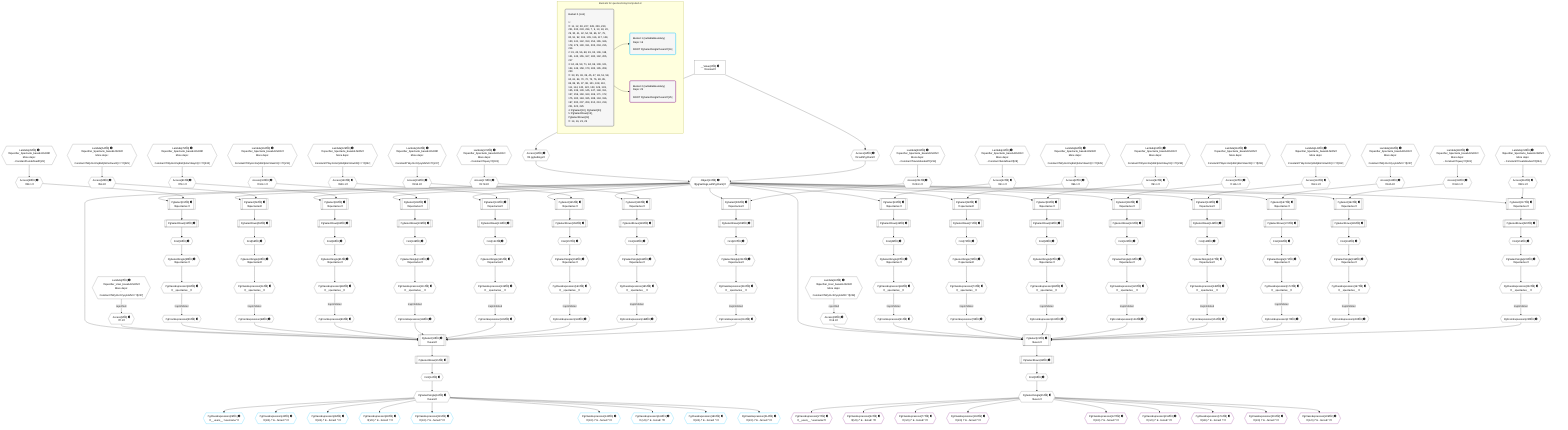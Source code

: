 %%{init: {'themeVariables': { 'fontSize': '12px'}}}%%
graph TD
    classDef path fill:#eee,stroke:#000,color:#000
    classDef plan fill:#fff,stroke-width:1px,color:#000
    classDef itemplan fill:#fff,stroke-width:2px,color:#000
    classDef unbatchedplan fill:#dff,stroke-width:1px,color:#000
    classDef sideeffectplan fill:#fcc,stroke-width:2px,color:#000
    classDef bucket fill:#f6f6f6,color:#000,stroke-width:2px,text-align:left

    subgraph "Buckets for queries/relay/computed-id"
    Bucket0("Bucket 0 (root)<br /><br />1: <br />ᐳ: 11, 12, 28, 227, 228, 229, 230, 231, 232, 233, 234, 7, 9, 13, 18, 20, 29, 30, 41, 42, 54, 55, 66, 67, 79, 80, 91, 92, 104, 105, 116, 117, 129, 130, 141, 142, 153, 154, 165, 166, 178, 179, 190, 191, 203, 204, 215, 216<br />2: 31, 43, 56, 68, 81, 93, 106, 118, 131, 143, 155, 167, 180, 192, 205, 217<br />3: 34, 46, 59, 71, 84, 96, 109, 121, 134, 146, 158, 170, 183, 195, 208, 220<br />ᐳ: 33, 35, 36, 39, 45, 47, 48, 51, 58, 60, 61, 64, 70, 72, 73, 76, 83, 85, 86, 89, 95, 97, 98, 101, 108, 110, 111, 114, 120, 122, 123, 126, 133, 135, 136, 139, 145, 147, 148, 151, 157, 159, 160, 163, 169, 171, 172, 175, 182, 184, 185, 188, 194, 196, 197, 200, 207, 209, 210, 213, 219, 221, 222, 225<br />4: PgSelect[10], PgSelect[21]<br />5: PgSelectRows[15], PgSelectRows[24]<br />ᐳ: 14, 16, 23, 25"):::bucket
    Bucket1("Bucket 1 (nullableBoundary)<br />Deps: 16<br /><br />ROOT PgSelectSingleᐸusersᐳ[16]"):::bucket
    Bucket2("Bucket 2 (nullableBoundary)<br />Deps: 25<br /><br />ROOT PgSelectSingleᐸusersᐳ[25]"):::bucket
    end
    Bucket0 --> Bucket1 & Bucket2

    %% plan dependencies
    PgSelect10[["PgSelect[10∈0] ➊<br />ᐸusersᐳ"]]:::plan
    Object13{{"Object[13∈0] ➊<br />ᐸ{pgSettings,withPgClient}ᐳ"}}:::plan
    Access9{{"Access[9∈0] ➊<br />ᐸ7.1ᐳ"}}:::plan
    PgFromExpression39{{"PgFromExpression[39∈0] ➊"}}:::plan
    PgFromExpression64{{"PgFromExpression[64∈0] ➊"}}:::plan
    PgFromExpression89{{"PgFromExpression[89∈0] ➊"}}:::plan
    PgFromExpression114{{"PgFromExpression[114∈0] ➊"}}:::plan
    PgFromExpression139{{"PgFromExpression[139∈0] ➊"}}:::plan
    PgFromExpression163{{"PgFromExpression[163∈0] ➊"}}:::plan
    PgFromExpression188{{"PgFromExpression[188∈0] ➊"}}:::plan
    PgFromExpression213{{"PgFromExpression[213∈0] ➊"}}:::plan
    Object13 & Access9 & PgFromExpression39 & PgFromExpression64 & PgFromExpression89 & PgFromExpression114 & PgFromExpression139 & PgFromExpression163 & PgFromExpression188 & PgFromExpression213 --> PgSelect10
    PgSelect21[["PgSelect[21∈0] ➊<br />ᐸusersᐳ"]]:::plan
    Access20{{"Access[20∈0] ➊<br />ᐸ18.1ᐳ"}}:::plan
    PgFromExpression51{{"PgFromExpression[51∈0] ➊"}}:::plan
    PgFromExpression76{{"PgFromExpression[76∈0] ➊"}}:::plan
    PgFromExpression101{{"PgFromExpression[101∈0] ➊"}}:::plan
    PgFromExpression126{{"PgFromExpression[126∈0] ➊"}}:::plan
    PgFromExpression151{{"PgFromExpression[151∈0] ➊"}}:::plan
    PgFromExpression175{{"PgFromExpression[175∈0] ➊"}}:::plan
    PgFromExpression200{{"PgFromExpression[200∈0] ➊"}}:::plan
    PgFromExpression225{{"PgFromExpression[225∈0] ➊"}}:::plan
    Object13 & Access20 & PgFromExpression51 & PgFromExpression76 & PgFromExpression101 & PgFromExpression126 & PgFromExpression151 & PgFromExpression175 & PgFromExpression200 & PgFromExpression225 --> PgSelect21
    Access11{{"Access[11∈0] ➊<br />ᐸ2.pgSettingsᐳ"}}:::plan
    Access12{{"Access[12∈0] ➊<br />ᐸ2.withPgClientᐳ"}}:::plan
    Access11 & Access12 --> Object13
    PgSelect31[["PgSelect[31∈0] ➊<br />ᐸspectaclesᐳ"]]:::plan
    Access30{{"Access[30∈0] ➊<br />ᐸ29.1ᐳ"}}:::plan
    Object13 & Access30 --> PgSelect31
    PgSelect43[["PgSelect[43∈0] ➊<br />ᐸspectaclesᐳ"]]:::plan
    Access42{{"Access[42∈0] ➊<br />ᐸ41.1ᐳ"}}:::plan
    Object13 & Access42 --> PgSelect43
    PgSelect56[["PgSelect[56∈0] ➊<br />ᐸspectaclesᐳ"]]:::plan
    Access55{{"Access[55∈0] ➊<br />ᐸ54.1ᐳ"}}:::plan
    Object13 & Access55 --> PgSelect56
    PgSelect68[["PgSelect[68∈0] ➊<br />ᐸspectaclesᐳ"]]:::plan
    Access67{{"Access[67∈0] ➊<br />ᐸ66.1ᐳ"}}:::plan
    Object13 & Access67 --> PgSelect68
    PgSelect81[["PgSelect[81∈0] ➊<br />ᐸspectaclesᐳ"]]:::plan
    Access80{{"Access[80∈0] ➊<br />ᐸ79.1ᐳ"}}:::plan
    Object13 & Access80 --> PgSelect81
    PgSelect93[["PgSelect[93∈0] ➊<br />ᐸspectaclesᐳ"]]:::plan
    Access92{{"Access[92∈0] ➊<br />ᐸ91.1ᐳ"}}:::plan
    Object13 & Access92 --> PgSelect93
    PgSelect106[["PgSelect[106∈0] ➊<br />ᐸspectaclesᐳ"]]:::plan
    Access105{{"Access[105∈0] ➊<br />ᐸ104.1ᐳ"}}:::plan
    Object13 & Access105 --> PgSelect106
    PgSelect118[["PgSelect[118∈0] ➊<br />ᐸspectaclesᐳ"]]:::plan
    Access117{{"Access[117∈0] ➊<br />ᐸ116.1ᐳ"}}:::plan
    Object13 & Access117 --> PgSelect118
    PgSelect131[["PgSelect[131∈0] ➊<br />ᐸspectaclesᐳ"]]:::plan
    Access130{{"Access[130∈0] ➊<br />ᐸ129.1ᐳ"}}:::plan
    Object13 & Access130 --> PgSelect131
    PgSelect143[["PgSelect[143∈0] ➊<br />ᐸspectaclesᐳ"]]:::plan
    Access142{{"Access[142∈0] ➊<br />ᐸ141.1ᐳ"}}:::plan
    Object13 & Access142 --> PgSelect143
    PgSelect155[["PgSelect[155∈0] ➊<br />ᐸspectaclesᐳ"]]:::plan
    Access154{{"Access[154∈0] ➊<br />ᐸ153.1ᐳ"}}:::plan
    Object13 & Access154 --> PgSelect155
    PgSelect167[["PgSelect[167∈0] ➊<br />ᐸspectaclesᐳ"]]:::plan
    Access166{{"Access[166∈0] ➊<br />ᐸ165.1ᐳ"}}:::plan
    Object13 & Access166 --> PgSelect167
    PgSelect180[["PgSelect[180∈0] ➊<br />ᐸspectaclesᐳ"]]:::plan
    Access179{{"Access[179∈0] ➊<br />ᐸ178.1ᐳ"}}:::plan
    Object13 & Access179 --> PgSelect180
    PgSelect192[["PgSelect[192∈0] ➊<br />ᐸspectaclesᐳ"]]:::plan
    Access191{{"Access[191∈0] ➊<br />ᐸ190.1ᐳ"}}:::plan
    Object13 & Access191 --> PgSelect192
    PgSelect205[["PgSelect[205∈0] ➊<br />ᐸspectaclesᐳ"]]:::plan
    Access204{{"Access[204∈0] ➊<br />ᐸ203.1ᐳ"}}:::plan
    Object13 & Access204 --> PgSelect205
    PgSelect217[["PgSelect[217∈0] ➊<br />ᐸspectaclesᐳ"]]:::plan
    Access216{{"Access[216∈0] ➊<br />ᐸ215.1ᐳ"}}:::plan
    Object13 & Access216 --> PgSelect217
    Lambda7{{"Lambda[7∈0] ➊<br />ᐸspecifier_User_base64JSONᐳ<br />More deps:<br />- Constantᐸ'WyJ1c2VycyIsMV0='ᐳ[227]"}}:::plan
    Lambda7 -->|rejectNull| Access9
    __Value2["__Value[2∈0] ➊<br />ᐸcontextᐳ"]:::plan
    __Value2 --> Access11
    __Value2 --> Access12
    First14{{"First[14∈0] ➊"}}:::plan
    PgSelectRows15[["PgSelectRows[15∈0] ➊"]]:::plan
    PgSelectRows15 --> First14
    PgSelect10 --> PgSelectRows15
    PgSelectSingle16{{"PgSelectSingle[16∈0] ➊<br />ᐸusersᐳ"}}:::plan
    First14 --> PgSelectSingle16
    Lambda18{{"Lambda[18∈0] ➊<br />ᐸspecifier_User_base64JSONᐳ<br />More deps:<br />- Constantᐸ'WyJ1c2VycyIsMl0='ᐳ[228]"}}:::plan
    Lambda18 -->|rejectNull| Access20
    First23{{"First[23∈0] ➊"}}:::plan
    PgSelectRows24[["PgSelectRows[24∈0] ➊"]]:::plan
    PgSelectRows24 --> First23
    PgSelect21 --> PgSelectRows24
    PgSelectSingle25{{"PgSelectSingle[25∈0] ➊<br />ᐸusersᐳ"}}:::plan
    First23 --> PgSelectSingle25
    Lambda29{{"Lambda[29∈0] ➊<br />ᐸspecifier_Spectacle_base64JSONᐳ<br />More deps:<br />- Constantᐸundefinedᐳ[28]"}}:::plan
    Lambda29 --> Access30
    First33{{"First[33∈0] ➊"}}:::plan
    PgSelectRows34[["PgSelectRows[34∈0] ➊"]]:::plan
    PgSelectRows34 --> First33
    PgSelect31 --> PgSelectRows34
    PgSelectSingle35{{"PgSelectSingle[35∈0] ➊<br />ᐸspectaclesᐳ"}}:::plan
    First33 --> PgSelectSingle35
    PgClassExpression36{{"PgClassExpression[36∈0] ➊<br />ᐸ__spectacles__ᐳ"}}:::plan
    PgSelectSingle35 --> PgClassExpression36
    PgClassExpression36 -->|trapInhibited| PgFromExpression39
    Lambda41{{"Lambda[41∈0] ➊<br />ᐸspecifier_Spectacle_base64JSONᐳ<br />More deps:<br />- Constantᐸundefinedᐳ[28]"}}:::plan
    Lambda41 --> Access42
    First45{{"First[45∈0] ➊"}}:::plan
    PgSelectRows46[["PgSelectRows[46∈0] ➊"]]:::plan
    PgSelectRows46 --> First45
    PgSelect43 --> PgSelectRows46
    PgSelectSingle47{{"PgSelectSingle[47∈0] ➊<br />ᐸspectaclesᐳ"}}:::plan
    First45 --> PgSelectSingle47
    PgClassExpression48{{"PgClassExpression[48∈0] ➊<br />ᐸ__spectacles__ᐳ"}}:::plan
    PgSelectSingle47 --> PgClassExpression48
    PgClassExpression48 -->|trapInhibited| PgFromExpression51
    Lambda54{{"Lambda[54∈0] ➊<br />ᐸspecifier_Spectacle_base64JSONᐳ<br />More deps:<br />- Constantᐸ'WyJzcGVjdGFjbGVzIiwxXQ=='ᐳ[229]"}}:::plan
    Lambda54 --> Access55
    First58{{"First[58∈0] ➊"}}:::plan
    PgSelectRows59[["PgSelectRows[59∈0] ➊"]]:::plan
    PgSelectRows59 --> First58
    PgSelect56 --> PgSelectRows59
    PgSelectSingle60{{"PgSelectSingle[60∈0] ➊<br />ᐸspectaclesᐳ"}}:::plan
    First58 --> PgSelectSingle60
    PgClassExpression61{{"PgClassExpression[61∈0] ➊<br />ᐸ__spectacles__ᐳ"}}:::plan
    PgSelectSingle60 --> PgClassExpression61
    PgClassExpression61 -->|trapInhibited| PgFromExpression64
    Lambda66{{"Lambda[66∈0] ➊<br />ᐸspecifier_Spectacle_base64JSONᐳ<br />More deps:<br />- Constantᐸ'WyJzcGVjdGFjbGVzIiwxXQ=='ᐳ[229]"}}:::plan
    Lambda66 --> Access67
    First70{{"First[70∈0] ➊"}}:::plan
    PgSelectRows71[["PgSelectRows[71∈0] ➊"]]:::plan
    PgSelectRows71 --> First70
    PgSelect68 --> PgSelectRows71
    PgSelectSingle72{{"PgSelectSingle[72∈0] ➊<br />ᐸspectaclesᐳ"}}:::plan
    First70 --> PgSelectSingle72
    PgClassExpression73{{"PgClassExpression[73∈0] ➊<br />ᐸ__spectacles__ᐳ"}}:::plan
    PgSelectSingle72 --> PgClassExpression73
    PgClassExpression73 -->|trapInhibited| PgFromExpression76
    Lambda79{{"Lambda[79∈0] ➊<br />ᐸspecifier_Spectacle_base64JSONᐳ<br />More deps:<br />- Constantᐸ'WyJzcGVjdGFjbGVzIiwyXQ=='ᐳ[230]"}}:::plan
    Lambda79 --> Access80
    First83{{"First[83∈0] ➊"}}:::plan
    PgSelectRows84[["PgSelectRows[84∈0] ➊"]]:::plan
    PgSelectRows84 --> First83
    PgSelect81 --> PgSelectRows84
    PgSelectSingle85{{"PgSelectSingle[85∈0] ➊<br />ᐸspectaclesᐳ"}}:::plan
    First83 --> PgSelectSingle85
    PgClassExpression86{{"PgClassExpression[86∈0] ➊<br />ᐸ__spectacles__ᐳ"}}:::plan
    PgSelectSingle85 --> PgClassExpression86
    PgClassExpression86 -->|trapInhibited| PgFromExpression89
    Lambda91{{"Lambda[91∈0] ➊<br />ᐸspecifier_Spectacle_base64JSONᐳ<br />More deps:<br />- Constantᐸ'WyJzcGVjdGFjbGVzIiwyXQ=='ᐳ[230]"}}:::plan
    Lambda91 --> Access92
    First95{{"First[95∈0] ➊"}}:::plan
    PgSelectRows96[["PgSelectRows[96∈0] ➊"]]:::plan
    PgSelectRows96 --> First95
    PgSelect93 --> PgSelectRows96
    PgSelectSingle97{{"PgSelectSingle[97∈0] ➊<br />ᐸspectaclesᐳ"}}:::plan
    First95 --> PgSelectSingle97
    PgClassExpression98{{"PgClassExpression[98∈0] ➊<br />ᐸ__spectacles__ᐳ"}}:::plan
    PgSelectSingle97 --> PgClassExpression98
    PgClassExpression98 -->|trapInhibited| PgFromExpression101
    Lambda104{{"Lambda[104∈0] ➊<br />ᐸspecifier_Spectacle_base64JSONᐳ<br />More deps:<br />- Constantᐸ'WyJzcGVjdGFjbGVzIiwzXQ=='ᐳ[231]"}}:::plan
    Lambda104 --> Access105
    First108{{"First[108∈0] ➊"}}:::plan
    PgSelectRows109[["PgSelectRows[109∈0] ➊"]]:::plan
    PgSelectRows109 --> First108
    PgSelect106 --> PgSelectRows109
    PgSelectSingle110{{"PgSelectSingle[110∈0] ➊<br />ᐸspectaclesᐳ"}}:::plan
    First108 --> PgSelectSingle110
    PgClassExpression111{{"PgClassExpression[111∈0] ➊<br />ᐸ__spectacles__ᐳ"}}:::plan
    PgSelectSingle110 --> PgClassExpression111
    PgClassExpression111 -->|trapInhibited| PgFromExpression114
    Lambda116{{"Lambda[116∈0] ➊<br />ᐸspecifier_Spectacle_base64JSONᐳ<br />More deps:<br />- Constantᐸ'WyJzcGVjdGFjbGVzIiwzXQ=='ᐳ[231]"}}:::plan
    Lambda116 --> Access117
    First120{{"First[120∈0] ➊"}}:::plan
    PgSelectRows121[["PgSelectRows[121∈0] ➊"]]:::plan
    PgSelectRows121 --> First120
    PgSelect118 --> PgSelectRows121
    PgSelectSingle122{{"PgSelectSingle[122∈0] ➊<br />ᐸspectaclesᐳ"}}:::plan
    First120 --> PgSelectSingle122
    PgClassExpression123{{"PgClassExpression[123∈0] ➊<br />ᐸ__spectacles__ᐳ"}}:::plan
    PgSelectSingle122 --> PgClassExpression123
    PgClassExpression123 -->|trapInhibited| PgFromExpression126
    Lambda129{{"Lambda[129∈0] ➊<br />ᐸspecifier_Spectacle_base64JSONᐳ<br />More deps:<br />- Constantᐸ'WyJzcGVjdGFjbGVzIiw0XQ=='ᐳ[232]"}}:::plan
    Lambda129 --> Access130
    First133{{"First[133∈0] ➊"}}:::plan
    PgSelectRows134[["PgSelectRows[134∈0] ➊"]]:::plan
    PgSelectRows134 --> First133
    PgSelect131 --> PgSelectRows134
    PgSelectSingle135{{"PgSelectSingle[135∈0] ➊<br />ᐸspectaclesᐳ"}}:::plan
    First133 --> PgSelectSingle135
    PgClassExpression136{{"PgClassExpression[136∈0] ➊<br />ᐸ__spectacles__ᐳ"}}:::plan
    PgSelectSingle135 --> PgClassExpression136
    PgClassExpression136 -->|trapInhibited| PgFromExpression139
    Lambda141{{"Lambda[141∈0] ➊<br />ᐸspecifier_Spectacle_base64JSONᐳ<br />More deps:<br />- Constantᐸ'WyJzcGVjdGFjbGVzIiw0XQ=='ᐳ[232]"}}:::plan
    Lambda141 --> Access142
    First145{{"First[145∈0] ➊"}}:::plan
    PgSelectRows146[["PgSelectRows[146∈0] ➊"]]:::plan
    PgSelectRows146 --> First145
    PgSelect143 --> PgSelectRows146
    PgSelectSingle147{{"PgSelectSingle[147∈0] ➊<br />ᐸspectaclesᐳ"}}:::plan
    First145 --> PgSelectSingle147
    PgClassExpression148{{"PgClassExpression[148∈0] ➊<br />ᐸ__spectacles__ᐳ"}}:::plan
    PgSelectSingle147 --> PgClassExpression148
    PgClassExpression148 -->|trapInhibited| PgFromExpression151
    Lambda153{{"Lambda[153∈0] ➊<br />ᐸspecifier_Spectacle_base64JSONᐳ<br />More deps:<br />- Constantᐸ'WyJ1c2VycyIsMV0='ᐳ[227]"}}:::plan
    Lambda153 --> Access154
    First157{{"First[157∈0] ➊"}}:::plan
    PgSelectRows158[["PgSelectRows[158∈0] ➊"]]:::plan
    PgSelectRows158 --> First157
    PgSelect155 --> PgSelectRows158
    PgSelectSingle159{{"PgSelectSingle[159∈0] ➊<br />ᐸspectaclesᐳ"}}:::plan
    First157 --> PgSelectSingle159
    PgClassExpression160{{"PgClassExpression[160∈0] ➊<br />ᐸ__spectacles__ᐳ"}}:::plan
    PgSelectSingle159 --> PgClassExpression160
    PgClassExpression160 -->|trapInhibited| PgFromExpression163
    Lambda165{{"Lambda[165∈0] ➊<br />ᐸspecifier_Spectacle_base64JSONᐳ<br />More deps:<br />- Constantᐸ'WyJ1c2VycyIsMV0='ᐳ[227]"}}:::plan
    Lambda165 --> Access166
    First169{{"First[169∈0] ➊"}}:::plan
    PgSelectRows170[["PgSelectRows[170∈0] ➊"]]:::plan
    PgSelectRows170 --> First169
    PgSelect167 --> PgSelectRows170
    PgSelectSingle171{{"PgSelectSingle[171∈0] ➊<br />ᐸspectaclesᐳ"}}:::plan
    First169 --> PgSelectSingle171
    PgClassExpression172{{"PgClassExpression[172∈0] ➊<br />ᐸ__spectacles__ᐳ"}}:::plan
    PgSelectSingle171 --> PgClassExpression172
    PgClassExpression172 -->|trapInhibited| PgFromExpression175
    Lambda178{{"Lambda[178∈0] ➊<br />ᐸspecifier_Spectacle_base64JSONᐳ<br />More deps:<br />- Constantᐸ'query'ᐳ[233]"}}:::plan
    Lambda178 --> Access179
    First182{{"First[182∈0] ➊"}}:::plan
    PgSelectRows183[["PgSelectRows[183∈0] ➊"]]:::plan
    PgSelectRows183 --> First182
    PgSelect180 --> PgSelectRows183
    PgSelectSingle184{{"PgSelectSingle[184∈0] ➊<br />ᐸspectaclesᐳ"}}:::plan
    First182 --> PgSelectSingle184
    PgClassExpression185{{"PgClassExpression[185∈0] ➊<br />ᐸ__spectacles__ᐳ"}}:::plan
    PgSelectSingle184 --> PgClassExpression185
    PgClassExpression185 -->|trapInhibited| PgFromExpression188
    Lambda190{{"Lambda[190∈0] ➊<br />ᐸspecifier_Spectacle_base64JSONᐳ<br />More deps:<br />- Constantᐸ'query'ᐳ[233]"}}:::plan
    Lambda190 --> Access191
    First194{{"First[194∈0] ➊"}}:::plan
    PgSelectRows195[["PgSelectRows[195∈0] ➊"]]:::plan
    PgSelectRows195 --> First194
    PgSelect192 --> PgSelectRows195
    PgSelectSingle196{{"PgSelectSingle[196∈0] ➊<br />ᐸspectaclesᐳ"}}:::plan
    First194 --> PgSelectSingle196
    PgClassExpression197{{"PgClassExpression[197∈0] ➊<br />ᐸ__spectacles__ᐳ"}}:::plan
    PgSelectSingle196 --> PgClassExpression197
    PgClassExpression197 -->|trapInhibited| PgFromExpression200
    Lambda203{{"Lambda[203∈0] ➊<br />ᐸspecifier_Spectacle_base64JSONᐳ<br />More deps:<br />- Constantᐸ'invalidnodeid'ᐳ[234]"}}:::plan
    Lambda203 --> Access204
    First207{{"First[207∈0] ➊"}}:::plan
    PgSelectRows208[["PgSelectRows[208∈0] ➊"]]:::plan
    PgSelectRows208 --> First207
    PgSelect205 --> PgSelectRows208
    PgSelectSingle209{{"PgSelectSingle[209∈0] ➊<br />ᐸspectaclesᐳ"}}:::plan
    First207 --> PgSelectSingle209
    PgClassExpression210{{"PgClassExpression[210∈0] ➊<br />ᐸ__spectacles__ᐳ"}}:::plan
    PgSelectSingle209 --> PgClassExpression210
    PgClassExpression210 -->|trapInhibited| PgFromExpression213
    Lambda215{{"Lambda[215∈0] ➊<br />ᐸspecifier_Spectacle_base64JSONᐳ<br />More deps:<br />- Constantᐸ'invalidnodeid'ᐳ[234]"}}:::plan
    Lambda215 --> Access216
    First219{{"First[219∈0] ➊"}}:::plan
    PgSelectRows220[["PgSelectRows[220∈0] ➊"]]:::plan
    PgSelectRows220 --> First219
    PgSelect217 --> PgSelectRows220
    PgSelectSingle221{{"PgSelectSingle[221∈0] ➊<br />ᐸspectaclesᐳ"}}:::plan
    First219 --> PgSelectSingle221
    PgClassExpression222{{"PgClassExpression[222∈0] ➊<br />ᐸ__spectacles__ᐳ"}}:::plan
    PgSelectSingle221 --> PgClassExpression222
    PgClassExpression222 -->|trapInhibited| PgFromExpression225
    PgClassExpression26{{"PgClassExpression[26∈1] ➊<br />ᐸ__users__.”username”ᐳ"}}:::plan
    PgSelectSingle16 --> PgClassExpression26
    PgClassExpression40{{"PgClassExpression[40∈1] ➊<br />ᐸ(1/0) /* E...ferred! */ᐳ"}}:::plan
    PgSelectSingle16 --> PgClassExpression40
    PgClassExpression65{{"PgClassExpression[65∈1] ➊<br />ᐸ(1/0) /* E...ferred! */ᐳ"}}:::plan
    PgSelectSingle16 --> PgClassExpression65
    PgClassExpression90{{"PgClassExpression[90∈1] ➊<br />ᐸ(1/0) /* E...ferred! */ᐳ"}}:::plan
    PgSelectSingle16 --> PgClassExpression90
    PgClassExpression115{{"PgClassExpression[115∈1] ➊<br />ᐸ(1/0) /* E...ferred! */ᐳ"}}:::plan
    PgSelectSingle16 --> PgClassExpression115
    PgClassExpression140{{"PgClassExpression[140∈1] ➊<br />ᐸ(1/0) /* E...ferred! */ᐳ"}}:::plan
    PgSelectSingle16 --> PgClassExpression140
    PgClassExpression164{{"PgClassExpression[164∈1] ➊<br />ᐸ(1/0) /* E...ferred! */ᐳ"}}:::plan
    PgSelectSingle16 --> PgClassExpression164
    PgClassExpression189{{"PgClassExpression[189∈1] ➊<br />ᐸ(1/0) /* E...ferred! */ᐳ"}}:::plan
    PgSelectSingle16 --> PgClassExpression189
    PgClassExpression214{{"PgClassExpression[214∈1] ➊<br />ᐸ(1/0) /* E...ferred! */ᐳ"}}:::plan
    PgSelectSingle16 --> PgClassExpression214
    PgClassExpression27{{"PgClassExpression[27∈2] ➊<br />ᐸ__users__.”username”ᐳ"}}:::plan
    PgSelectSingle25 --> PgClassExpression27
    PgClassExpression52{{"PgClassExpression[52∈2] ➊<br />ᐸ(1/0) /* E...ferred! */ᐳ"}}:::plan
    PgSelectSingle25 --> PgClassExpression52
    PgClassExpression77{{"PgClassExpression[77∈2] ➊<br />ᐸ(1/0) /* E...ferred! */ᐳ"}}:::plan
    PgSelectSingle25 --> PgClassExpression77
    PgClassExpression102{{"PgClassExpression[102∈2] ➊<br />ᐸ(1/0) /* E...ferred! */ᐳ"}}:::plan
    PgSelectSingle25 --> PgClassExpression102
    PgClassExpression127{{"PgClassExpression[127∈2] ➊<br />ᐸ(1/0) /* E...ferred! */ᐳ"}}:::plan
    PgSelectSingle25 --> PgClassExpression127
    PgClassExpression152{{"PgClassExpression[152∈2] ➊<br />ᐸ(1/0) /* E...ferred! */ᐳ"}}:::plan
    PgSelectSingle25 --> PgClassExpression152
    PgClassExpression176{{"PgClassExpression[176∈2] ➊<br />ᐸ(1/0) /* E...ferred! */ᐳ"}}:::plan
    PgSelectSingle25 --> PgClassExpression176
    PgClassExpression201{{"PgClassExpression[201∈2] ➊<br />ᐸ(1/0) /* E...ferred! */ᐳ"}}:::plan
    PgSelectSingle25 --> PgClassExpression201
    PgClassExpression226{{"PgClassExpression[226∈2] ➊<br />ᐸ(1/0) /* E...ferred! */ᐳ"}}:::plan
    PgSelectSingle25 --> PgClassExpression226

    %% define steps
    classDef bucket0 stroke:#696969
    class Bucket0,__Value2,Lambda7,Access9,PgSelect10,Access11,Access12,Object13,First14,PgSelectRows15,PgSelectSingle16,Lambda18,Access20,PgSelect21,First23,PgSelectRows24,PgSelectSingle25,Lambda29,Access30,PgSelect31,First33,PgSelectRows34,PgSelectSingle35,PgClassExpression36,PgFromExpression39,Lambda41,Access42,PgSelect43,First45,PgSelectRows46,PgSelectSingle47,PgClassExpression48,PgFromExpression51,Lambda54,Access55,PgSelect56,First58,PgSelectRows59,PgSelectSingle60,PgClassExpression61,PgFromExpression64,Lambda66,Access67,PgSelect68,First70,PgSelectRows71,PgSelectSingle72,PgClassExpression73,PgFromExpression76,Lambda79,Access80,PgSelect81,First83,PgSelectRows84,PgSelectSingle85,PgClassExpression86,PgFromExpression89,Lambda91,Access92,PgSelect93,First95,PgSelectRows96,PgSelectSingle97,PgClassExpression98,PgFromExpression101,Lambda104,Access105,PgSelect106,First108,PgSelectRows109,PgSelectSingle110,PgClassExpression111,PgFromExpression114,Lambda116,Access117,PgSelect118,First120,PgSelectRows121,PgSelectSingle122,PgClassExpression123,PgFromExpression126,Lambda129,Access130,PgSelect131,First133,PgSelectRows134,PgSelectSingle135,PgClassExpression136,PgFromExpression139,Lambda141,Access142,PgSelect143,First145,PgSelectRows146,PgSelectSingle147,PgClassExpression148,PgFromExpression151,Lambda153,Access154,PgSelect155,First157,PgSelectRows158,PgSelectSingle159,PgClassExpression160,PgFromExpression163,Lambda165,Access166,PgSelect167,First169,PgSelectRows170,PgSelectSingle171,PgClassExpression172,PgFromExpression175,Lambda178,Access179,PgSelect180,First182,PgSelectRows183,PgSelectSingle184,PgClassExpression185,PgFromExpression188,Lambda190,Access191,PgSelect192,First194,PgSelectRows195,PgSelectSingle196,PgClassExpression197,PgFromExpression200,Lambda203,Access204,PgSelect205,First207,PgSelectRows208,PgSelectSingle209,PgClassExpression210,PgFromExpression213,Lambda215,Access216,PgSelect217,First219,PgSelectRows220,PgSelectSingle221,PgClassExpression222,PgFromExpression225 bucket0
    classDef bucket1 stroke:#00bfff
    class Bucket1,PgClassExpression26,PgClassExpression40,PgClassExpression65,PgClassExpression90,PgClassExpression115,PgClassExpression140,PgClassExpression164,PgClassExpression189,PgClassExpression214 bucket1
    classDef bucket2 stroke:#7f007f
    class Bucket2,PgClassExpression27,PgClassExpression52,PgClassExpression77,PgClassExpression102,PgClassExpression127,PgClassExpression152,PgClassExpression176,PgClassExpression201,PgClassExpression226 bucket2